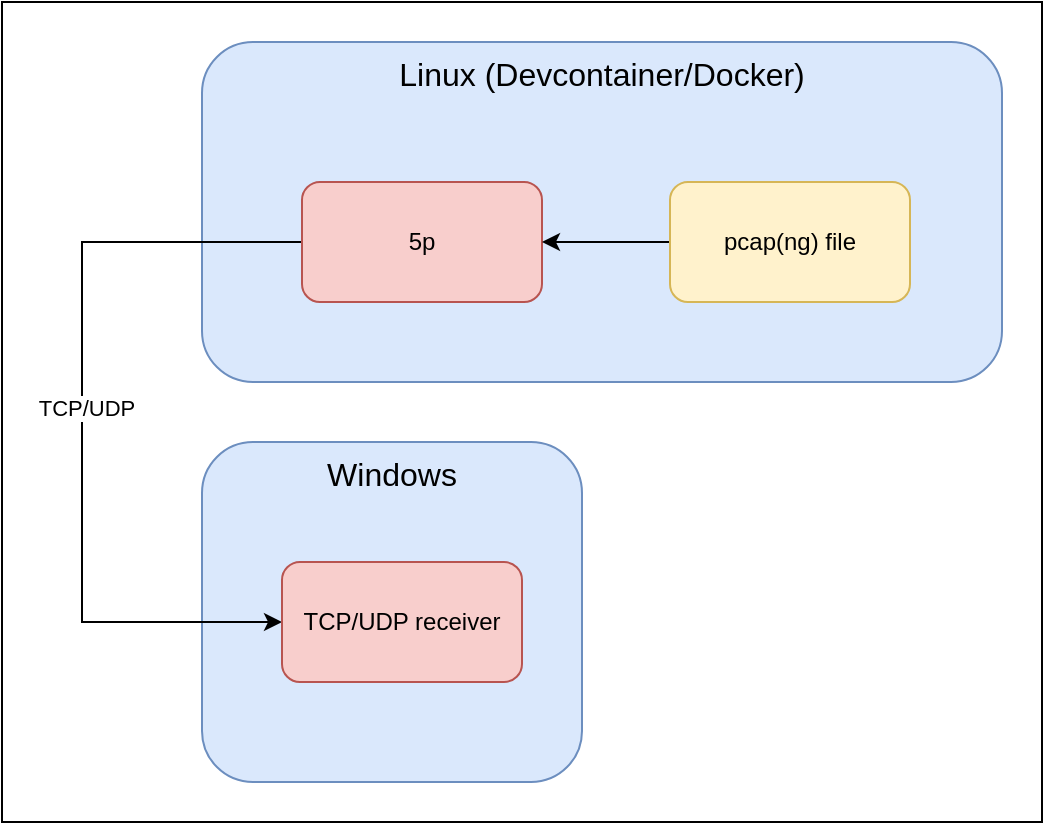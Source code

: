 <mxfile version="26.0.16">
  <diagram name="Seite-1" id="S-szOdG49rpO4P5k3YL9">
    <mxGraphModel dx="1728" dy="985" grid="1" gridSize="10" guides="1" tooltips="1" connect="1" arrows="1" fold="1" page="1" pageScale="1" pageWidth="827" pageHeight="1169" math="0" shadow="0">
      <root>
        <mxCell id="0" />
        <mxCell id="1" parent="0" />
        <mxCell id="1wnICFTqqgE6qQjqfRhv-12" value="" style="rounded=0;whiteSpace=wrap;html=1;" vertex="1" parent="1">
          <mxGeometry x="20" y="170" width="520" height="410" as="geometry" />
        </mxCell>
        <mxCell id="1wnICFTqqgE6qQjqfRhv-2" value="Linux (Devcontainer/Docker)" style="rounded=1;whiteSpace=wrap;html=1;verticalAlign=top;fontSize=16;fillColor=#dae8fc;strokeColor=#6c8ebf;" vertex="1" parent="1">
          <mxGeometry x="120" y="190" width="400" height="170" as="geometry" />
        </mxCell>
        <mxCell id="1wnICFTqqgE6qQjqfRhv-3" value="Windows" style="rounded=1;whiteSpace=wrap;html=1;verticalAlign=top;fontSize=16;fillColor=#dae8fc;strokeColor=#6c8ebf;" vertex="1" parent="1">
          <mxGeometry x="120" y="390" width="190" height="170" as="geometry" />
        </mxCell>
        <mxCell id="1wnICFTqqgE6qQjqfRhv-9" style="edgeStyle=orthogonalEdgeStyle;rounded=0;orthogonalLoop=1;jettySize=auto;html=1;entryX=0;entryY=0.5;entryDx=0;entryDy=0;" edge="1" parent="1" source="1wnICFTqqgE6qQjqfRhv-5" target="1wnICFTqqgE6qQjqfRhv-7">
          <mxGeometry relative="1" as="geometry">
            <Array as="points">
              <mxPoint x="60" y="290" />
              <mxPoint x="60" y="480" />
            </Array>
          </mxGeometry>
        </mxCell>
        <mxCell id="1wnICFTqqgE6qQjqfRhv-10" value="TCP/UDP" style="edgeLabel;html=1;align=center;verticalAlign=middle;resizable=0;points=[];" vertex="1" connectable="0" parent="1wnICFTqqgE6qQjqfRhv-9">
          <mxGeometry x="-0.037" y="2" relative="1" as="geometry">
            <mxPoint as="offset" />
          </mxGeometry>
        </mxCell>
        <mxCell id="1wnICFTqqgE6qQjqfRhv-5" value="5p" style="rounded=1;whiteSpace=wrap;html=1;fillColor=#f8cecc;strokeColor=#b85450;" vertex="1" parent="1">
          <mxGeometry x="170" y="260" width="120" height="60" as="geometry" />
        </mxCell>
        <mxCell id="1wnICFTqqgE6qQjqfRhv-8" style="edgeStyle=orthogonalEdgeStyle;rounded=0;orthogonalLoop=1;jettySize=auto;html=1;" edge="1" parent="1" source="1wnICFTqqgE6qQjqfRhv-6" target="1wnICFTqqgE6qQjqfRhv-5">
          <mxGeometry relative="1" as="geometry" />
        </mxCell>
        <mxCell id="1wnICFTqqgE6qQjqfRhv-6" value="pcap(ng) file" style="rounded=1;whiteSpace=wrap;html=1;fillColor=#fff2cc;strokeColor=#d6b656;" vertex="1" parent="1">
          <mxGeometry x="354" y="260" width="120" height="60" as="geometry" />
        </mxCell>
        <mxCell id="1wnICFTqqgE6qQjqfRhv-7" value="TCP/UDP receiver" style="rounded=1;whiteSpace=wrap;html=1;fillColor=#f8cecc;strokeColor=#b85450;" vertex="1" parent="1">
          <mxGeometry x="160" y="450" width="120" height="60" as="geometry" />
        </mxCell>
      </root>
    </mxGraphModel>
  </diagram>
</mxfile>
